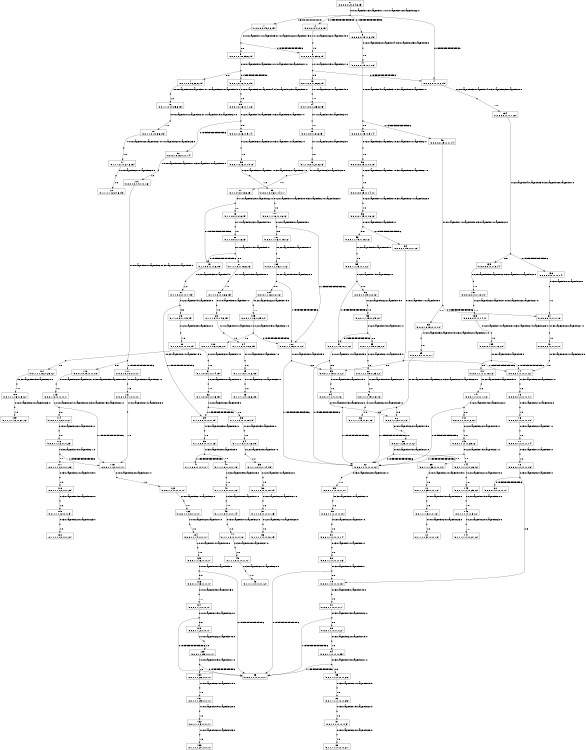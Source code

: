 digraph MDP {
size="8,5"
node [shape=box];
0 -> n0_0 [ arrowhead=none,label="0:r0_WayPoint13_WayPoint11.0r1_WayPoint18_WayPoint22.0" ];
n0_0 [ shape=point,width=0.1,height=0.1,label="" ];
n0_0 -> 1 [ label="0.6400000000000001" ];
n0_0 -> 2 [ label="0.15999999999999998" ];
n0_0 -> 3 [ label="0.15999999999999998" ];
n0_0 -> 4 [ label="0.03999999999999998" ];
1 -> n1_0 [ arrowhead=none,label="0:r0_WayPoint11_WayPoint9.0r1_WayPoint22_WayPoint19.0" ];
n1_0 [ shape=point,width=0.1,height=0.1,label="" ];
n1_0 -> 5 [ label="0.8" ];
n1_0 -> 6 [ label="0.19999999999999996" ];
2 -> n2_0 [ arrowhead=none,label="0:r1_WayPoint22_WayPoint19.0" ];
n2_0 [ shape=point,width=0.1,height=0.1,label="" ];
n2_0 -> 6 [ label="1.0" ];
3 -> n3_0 [ arrowhead=none,label="0:r2_WayPoint30_WayPoint4.0r3_WayPoint25_WayPoint8.0" ];
n3_0 [ shape=point,width=0.1,height=0.1,label="" ];
n3_0 -> 47 [ label="1.0" ];
4 -> n4_0 [ arrowhead=none,label="0:r2_WayPoint30_WayPoint4.0r3_WayPoint25_WayPoint8.0" ];
n4_0 [ shape=point,width=0.1,height=0.1,label="" ];
n4_0 -> 134 [ label="1.0" ];
5 -> n5_0 [ arrowhead=none,label="0:r0_WayPoint9_WayPoint8.0r1_WayPoint19_WayPoint21.0" ];
n5_0 [ shape=point,width=0.1,height=0.1,label="" ];
n5_0 -> 7 [ label="0.8" ];
n5_0 -> 8 [ label="0.19999999999999996" ];
6 -> n6_0 [ arrowhead=none,label="0:r1_WayPoint19_WayPoint21.0" ];
n6_0 [ shape=point,width=0.1,height=0.1,label="" ];
n6_0 -> 4 [ label="0.19999999999999996" ];
n6_0 -> 13 [ label="0.8" ];
7 -> n7_0 [ arrowhead=none,label="0:r0_WayPoint8_WayPoint7.0r1_WayPoint21_WayPoint19.0" ];
n7_0 [ shape=point,width=0.1,height=0.1,label="" ];
n7_0 -> 9 [ label="1.0" ];
8 -> n8_0 [ arrowhead=none,label="0:r2_WayPoint30_WayPoint4.0r3_WayPoint25_WayPoint8.0" ];
n8_0 [ shape=point,width=0.1,height=0.1,label="" ];
n8_0 -> 95 [ label="1.0" ];
9 -> n9_0 [ arrowhead=none,label="0:r0_WayPoint7_WayPoint2.0r1_WayPoint19_WayPoint20.0" ];
n9_0 [ shape=point,width=0.1,height=0.1,label="" ];
n9_0 -> 10 [ label="1.0" ];
10 -> n10_0 [ arrowhead=none,label="0:r0_WayPoint2_WayPoint27.0r1_WayPoint20_WayPoint23.0" ];
n10_0 [ shape=point,width=0.1,height=0.1,label="" ];
n10_0 -> 11 [ label="1.0" ];
11 -> n11_0 [ arrowhead=none,label="0:r0_WayPoint27_WayPoint28.0" ];
n11_0 [ shape=point,width=0.1,height=0.1,label="" ];
n11_0 -> 12 [ label="1.0" ];
13 -> n13_0 [ arrowhead=none,label="0:r1_WayPoint21_WayPoint19.0" ];
n13_0 [ shape=point,width=0.1,height=0.1,label="" ];
n13_0 -> 14 [ label="1.0" ];
14 -> n14_0 [ arrowhead=none,label="0:r1_WayPoint19_WayPoint20.0" ];
n14_0 [ shape=point,width=0.1,height=0.1,label="" ];
n14_0 -> 15 [ label="1.0" ];
15 -> n15_0 [ arrowhead=none,label="0:r1_WayPoint20_WayPoint23.0" ];
n15_0 [ shape=point,width=0.1,height=0.1,label="" ];
n15_0 -> 16 [ label="1.0" ];
16 -> n16_0 [ arrowhead=none,label="0:r1_WayPoint23_WayPoint20.0" ];
n16_0 [ shape=point,width=0.1,height=0.1,label="" ];
n16_0 -> 17 [ label="1.0" ];
17 -> n17_0 [ arrowhead=none,label="0:r1_WayPoint20_WayPoint22.0" ];
n17_0 [ shape=point,width=0.1,height=0.1,label="" ];
n17_0 -> 18 [ label="0.8" ];
n17_0 -> 19 [ label="0.19999999999999996" ];
18 -> n18_0 [ arrowhead=none,label="0:r1_WayPoint22_WayPoint15.0" ];
n18_0 [ shape=point,width=0.1,height=0.1,label="" ];
n18_0 -> 20 [ label="1.0" ];
19 -> n19_0 [ arrowhead=none,label="0:r2_WayPoint30_WayPoint4.0" ];
n19_0 [ shape=point,width=0.1,height=0.1,label="" ];
n19_0 -> 27 [ label="1.0" ];
20 -> n20_0 [ arrowhead=none,label="0:r1_WayPoint15_WayPoint9.0" ];
n20_0 [ shape=point,width=0.1,height=0.1,label="" ];
n20_0 -> 19 [ label="0.19999999999999996" ];
n20_0 -> 21 [ label="0.8" ];
21 -> n21_0 [ arrowhead=none,label="0:r1_WayPoint9_WayPoint8.0" ];
n21_0 [ shape=point,width=0.1,height=0.1,label="" ];
n21_0 -> 22 [ label="1.0" ];
22 -> n22_0 [ arrowhead=none,label="0:r1_WayPoint8_WayPoint7.0" ];
n22_0 [ shape=point,width=0.1,height=0.1,label="" ];
n22_0 -> 23 [ label="1.0" ];
23 -> n23_0 [ arrowhead=none,label="0:r1_WayPoint7_WayPoint2.0" ];
n23_0 [ shape=point,width=0.1,height=0.1,label="" ];
n23_0 -> 24 [ label="1.0" ];
24 -> n24_0 [ arrowhead=none,label="0:r1_WayPoint2_WayPoint27.0" ];
n24_0 [ shape=point,width=0.1,height=0.1,label="" ];
n24_0 -> 25 [ label="1.0" ];
25 -> n25_0 [ arrowhead=none,label="0:r1_WayPoint27_WayPoint28.0" ];
n25_0 [ shape=point,width=0.1,height=0.1,label="" ];
n25_0 -> 26 [ label="1.0" ];
27 -> n27_0 [ arrowhead=none,label="0:r2_WayPoint4_WayPoint3.0" ];
n27_0 [ shape=point,width=0.1,height=0.1,label="" ];
n27_0 -> 28 [ label="0.8" ];
n27_0 -> 29 [ label="0.19999999999999996" ];
28 -> n28_0 [ arrowhead=none,label="0:r2_WayPoint3_WayPoint2.0" ];
n28_0 [ shape=point,width=0.1,height=0.1,label="" ];
n28_0 -> 30 [ label="1.0" ];
29 -> n29_0 [ arrowhead=none,label="0:r3_WayPoint25_WayPoint8.0" ];
n29_0 [ shape=point,width=0.1,height=0.1,label="" ];
n29_0 -> 39 [ label="1.0" ];
30 -> n30_0 [ arrowhead=none,label="0:r2_WayPoint2_WayPoint7.0" ];
n30_0 [ shape=point,width=0.1,height=0.1,label="" ];
n30_0 -> 31 [ label="1.0" ];
31 -> n31_0 [ arrowhead=none,label="0:r2_WayPoint7_WayPoint8.0" ];
n31_0 [ shape=point,width=0.1,height=0.1,label="" ];
n31_0 -> 32 [ label="1.0" ];
32 -> n32_0 [ arrowhead=none,label="0:r2_WayPoint8_WayPoint9.0" ];
n32_0 [ shape=point,width=0.1,height=0.1,label="" ];
n32_0 -> 33 [ label="0.8" ];
n32_0 -> 29 [ label="0.19999999999999996" ];
33 -> n33_0 [ arrowhead=none,label="0:r2_WayPoint9_WayPoint8.0" ];
n33_0 [ shape=point,width=0.1,height=0.1,label="" ];
n33_0 -> 34 [ label="1.0" ];
34 -> n34_0 [ arrowhead=none,label="0:r2_WayPoint8_WayPoint7.0" ];
n34_0 [ shape=point,width=0.1,height=0.1,label="" ];
n34_0 -> 35 [ label="1.0" ];
35 -> n35_0 [ arrowhead=none,label="0:r2_WayPoint7_WayPoint2.0" ];
n35_0 [ shape=point,width=0.1,height=0.1,label="" ];
n35_0 -> 36 [ label="1.0" ];
36 -> n36_0 [ arrowhead=none,label="0:r2_WayPoint2_WayPoint27.0" ];
n36_0 [ shape=point,width=0.1,height=0.1,label="" ];
n36_0 -> 37 [ label="1.0" ];
37 -> n37_0 [ arrowhead=none,label="0:r2_WayPoint27_WayPoint28.0" ];
n37_0 [ shape=point,width=0.1,height=0.1,label="" ];
n37_0 -> 38 [ label="1.0" ];
39 -> n39_0 [ arrowhead=none,label="0:r3_WayPoint8_WayPoint9.0" ];
n39_0 [ shape=point,width=0.1,height=0.1,label="" ];
n39_0 -> 40 [ label="0.8" ];
n39_0 -> 41 [ label="0.19999999999999996" ];
40 -> n40_0 [ arrowhead=none,label="0:r3_WayPoint9_WayPoint8.0" ];
n40_0 [ shape=point,width=0.1,height=0.1,label="" ];
n40_0 -> 42 [ label="1.0" ];
42 -> n42_0 [ arrowhead=none,label="0:r3_WayPoint8_WayPoint7.0" ];
n42_0 [ shape=point,width=0.1,height=0.1,label="" ];
n42_0 -> 43 [ label="1.0" ];
43 -> n43_0 [ arrowhead=none,label="0:r3_WayPoint7_WayPoint2.0" ];
n43_0 [ shape=point,width=0.1,height=0.1,label="" ];
n43_0 -> 44 [ label="1.0" ];
44 -> n44_0 [ arrowhead=none,label="0:r3_WayPoint2_WayPoint27.0" ];
n44_0 [ shape=point,width=0.1,height=0.1,label="" ];
n44_0 -> 45 [ label="1.0" ];
45 -> n45_0 [ arrowhead=none,label="0:r3_WayPoint27_WayPoint28.0" ];
n45_0 [ shape=point,width=0.1,height=0.1,label="" ];
n45_0 -> 46 [ label="1.0" ];
47 -> n47_0 [ arrowhead=none,label="0:r2_WayPoint4_WayPoint3.0r3_WayPoint8_WayPoint7.0" ];
n47_0 [ shape=point,width=0.1,height=0.1,label="" ];
n47_0 -> 48 [ label="0.8" ];
n47_0 -> 49 [ label="0.19999999999999996" ];
48 -> n48_0 [ arrowhead=none,label="0:r2_WayPoint3_WayPoint2.0r3_WayPoint7_WayPoint2.0" ];
n48_0 [ shape=point,width=0.1,height=0.1,label="" ];
n48_0 -> 50 [ label="1.0" ];
49 -> n49_0 [ arrowhead=none,label="0:r0_WayPoint11_WayPoint9.0r3_WayPoint7_WayPoint2.0" ];
n49_0 [ shape=point,width=0.1,height=0.1,label="" ];
n49_0 -> 64 [ label="0.19999999999999996" ];
n49_0 -> 63 [ label="0.8" ];
50 -> n50_0 [ arrowhead=none,label="0:r2_WayPoint2_WayPoint7.0r3_WayPoint2_WayPoint27.0" ];
n50_0 [ shape=point,width=0.1,height=0.1,label="" ];
n50_0 -> 51 [ label="1.0" ];
51 -> n51_0 [ arrowhead=none,label="0:r2_WayPoint7_WayPoint8.0r3_WayPoint27_WayPoint28.0" ];
n51_0 [ shape=point,width=0.1,height=0.1,label="" ];
n51_0 -> 52 [ label="1.0" ];
52 -> n52_0 [ arrowhead=none,label="0:r2_WayPoint8_WayPoint9.0" ];
n52_0 [ shape=point,width=0.1,height=0.1,label="" ];
n52_0 -> 53 [ label="0.8" ];
n52_0 -> 54 [ label="0.19999999999999996" ];
53 -> n53_0 [ arrowhead=none,label="0:r2_WayPoint9_WayPoint15.0" ];
n53_0 [ shape=point,width=0.1,height=0.1,label="" ];
n53_0 -> 55 [ label="1.0" ];
54 -> n54_0 [ arrowhead=none,label="0:r0_WayPoint11_WayPoint9.0" ];
n54_0 [ shape=point,width=0.1,height=0.1,label="" ];
n54_0 -> 74 [ label="0.19999999999999996" ];
n54_0 -> 93 [ label="0.8" ];
55 -> n55_0 [ arrowhead=none,label="0:r2_WayPoint15_WayPoint22.0" ];
n55_0 [ shape=point,width=0.1,height=0.1,label="" ];
n55_0 -> 56 [ label="0.8" ];
n55_0 -> 57 [ label="0.19999999999999996" ];
56 -> n56_0 [ arrowhead=none,label="0:r2_WayPoint22_WayPoint19.0" ];
n56_0 [ shape=point,width=0.1,height=0.1,label="" ];
n56_0 -> 58 [ label="1.0" ];
57 -> n57_0 [ arrowhead=none,label="0:r0_WayPoint11_WayPoint9.0" ];
n57_0 [ shape=point,width=0.1,height=0.1,label="" ];
n57_0 -> 67 [ label="0.19999999999999996" ];
n57_0 -> 93 [ label="0.8" ];
58 -> n58_0 [ arrowhead=none,label="0:r2_WayPoint19_WayPoint21.0" ];
n58_0 [ shape=point,width=0.1,height=0.1,label="" ];
n58_0 -> 57 [ label="0.19999999999999996" ];
n58_0 -> 59 [ label="0.8" ];
59 -> n59_0 [ arrowhead=none,label="0:r2_WayPoint21_WayPoint19.0" ];
n59_0 [ shape=point,width=0.1,height=0.1,label="" ];
n59_0 -> 60 [ label="1.0" ];
60 -> n60_0 [ arrowhead=none,label="0:r2_WayPoint19_WayPoint20.0" ];
n60_0 [ shape=point,width=0.1,height=0.1,label="" ];
n60_0 -> 61 [ label="1.0" ];
61 -> n61_0 [ arrowhead=none,label="0:r2_WayPoint20_WayPoint23.0" ];
n61_0 [ shape=point,width=0.1,height=0.1,label="" ];
n61_0 -> 62 [ label="1.0" ];
63 -> n63_0 [ arrowhead=none,label="0:r0_WayPoint9_WayPoint15.0r3_WayPoint2_WayPoint27.0" ];
n63_0 [ shape=point,width=0.1,height=0.1,label="" ];
n63_0 -> 65 [ label="1.0" ];
64 -> n64_0 [ arrowhead=none,label="0:r3_WayPoint2_WayPoint27.0" ];
n64_0 [ shape=point,width=0.1,height=0.1,label="" ];
n64_0 -> 73 [ label="1.0" ];
65 -> n65_0 [ arrowhead=none,label="0:r0_WayPoint15_WayPoint22.0r3_WayPoint27_WayPoint28.0" ];
n65_0 [ shape=point,width=0.1,height=0.1,label="" ];
n65_0 -> 66 [ label="0.8" ];
n65_0 -> 67 [ label="0.19999999999999996" ];
66 -> n66_0 [ arrowhead=none,label="0:r0_WayPoint22_WayPoint19.0" ];
n66_0 [ shape=point,width=0.1,height=0.1,label="" ];
n66_0 -> 68 [ label="1.0" ];
67 -> n67_0 [ arrowhead=none,label="0:r3_WayPoint28_WayPoint27.0" ];
n67_0 [ shape=point,width=0.1,height=0.1,label="" ];
n67_0 -> 89 [ label="1.0" ];
68 -> n68_0 [ arrowhead=none,label="0:r0_WayPoint19_WayPoint21.0" ];
n68_0 [ shape=point,width=0.1,height=0.1,label="" ];
n68_0 -> 67 [ label="0.19999999999999996" ];
n68_0 -> 69 [ label="0.8" ];
69 -> n69_0 [ arrowhead=none,label="0:r0_WayPoint21_WayPoint19.0" ];
n69_0 [ shape=point,width=0.1,height=0.1,label="" ];
n69_0 -> 70 [ label="1.0" ];
70 -> n70_0 [ arrowhead=none,label="0:r0_WayPoint19_WayPoint20.0" ];
n70_0 [ shape=point,width=0.1,height=0.1,label="" ];
n70_0 -> 71 [ label="1.0" ];
71 -> n71_0 [ arrowhead=none,label="0:r0_WayPoint20_WayPoint23.0" ];
n71_0 [ shape=point,width=0.1,height=0.1,label="" ];
n71_0 -> 72 [ label="1.0" ];
73 -> n73_0 [ arrowhead=none,label="0:r3_WayPoint27_WayPoint28.0" ];
n73_0 [ shape=point,width=0.1,height=0.1,label="" ];
n73_0 -> 74 [ label="1.0" ];
74 -> n74_0 [ arrowhead=none,label="0:r3_WayPoint28_WayPoint27.0" ];
n74_0 [ shape=point,width=0.1,height=0.1,label="" ];
n74_0 -> 75 [ label="1.0" ];
75 -> n75_0 [ arrowhead=none,label="0:r3_WayPoint27_WayPoint2.0" ];
n75_0 [ shape=point,width=0.1,height=0.1,label="" ];
n75_0 -> 76 [ label="1.0" ];
76 -> n76_0 [ arrowhead=none,label="0:r3_WayPoint2_WayPoint7.0" ];
n76_0 [ shape=point,width=0.1,height=0.1,label="" ];
n76_0 -> 77 [ label="1.0" ];
77 -> n77_0 [ arrowhead=none,label="0:r3_WayPoint7_WayPoint8.0" ];
n77_0 [ shape=point,width=0.1,height=0.1,label="" ];
n77_0 -> 78 [ label="1.0" ];
78 -> n78_0 [ arrowhead=none,label="0:r3_WayPoint8_WayPoint9.0" ];
n78_0 [ shape=point,width=0.1,height=0.1,label="" ];
n78_0 -> 80 [ label="0.19999999999999996" ];
n78_0 -> 79 [ label="0.8" ];
79 -> n79_0 [ arrowhead=none,label="0:r3_WayPoint9_WayPoint15.0" ];
n79_0 [ shape=point,width=0.1,height=0.1,label="" ];
n79_0 -> 81 [ label="1.0" ];
81 -> n81_0 [ arrowhead=none,label="0:r3_WayPoint15_WayPoint22.0" ];
n81_0 [ shape=point,width=0.1,height=0.1,label="" ];
n81_0 -> 82 [ label="0.8" ];
n81_0 -> 83 [ label="0.19999999999999996" ];
82 -> n82_0 [ arrowhead=none,label="0:r3_WayPoint22_WayPoint19.0" ];
n82_0 [ shape=point,width=0.1,height=0.1,label="" ];
n82_0 -> 84 [ label="1.0" ];
84 -> n84_0 [ arrowhead=none,label="0:r3_WayPoint19_WayPoint21.0" ];
n84_0 [ shape=point,width=0.1,height=0.1,label="" ];
n84_0 -> 83 [ label="0.19999999999999996" ];
n84_0 -> 85 [ label="0.8" ];
85 -> n85_0 [ arrowhead=none,label="0:r3_WayPoint21_WayPoint19.0" ];
n85_0 [ shape=point,width=0.1,height=0.1,label="" ];
n85_0 -> 86 [ label="1.0" ];
86 -> n86_0 [ arrowhead=none,label="0:r3_WayPoint19_WayPoint20.0" ];
n86_0 [ shape=point,width=0.1,height=0.1,label="" ];
n86_0 -> 87 [ label="1.0" ];
87 -> n87_0 [ arrowhead=none,label="0:r3_WayPoint20_WayPoint23.0" ];
n87_0 [ shape=point,width=0.1,height=0.1,label="" ];
n87_0 -> 88 [ label="1.0" ];
89 -> n89_0 [ arrowhead=none,label="0:r3_WayPoint27_WayPoint2.0" ];
n89_0 [ shape=point,width=0.1,height=0.1,label="" ];
n89_0 -> 90 [ label="1.0" ];
90 -> n90_0 [ arrowhead=none,label="0:r3_WayPoint2_WayPoint7.0" ];
n90_0 [ shape=point,width=0.1,height=0.1,label="" ];
n90_0 -> 91 [ label="1.0" ];
91 -> n91_0 [ arrowhead=none,label="0:r3_WayPoint7_WayPoint8.0" ];
n91_0 [ shape=point,width=0.1,height=0.1,label="" ];
n91_0 -> 92 [ label="1.0" ];
92 -> n92_0 [ arrowhead=none,label="0:r3_WayPoint8_WayPoint9.0" ];
n92_0 [ shape=point,width=0.1,height=0.1,label="" ];
n92_0 -> 83 [ label="0.19999999999999996" ];
n92_0 -> 79 [ label="0.8" ];
93 -> n93_0 [ arrowhead=none,label="0:r0_WayPoint9_WayPoint15.0" ];
n93_0 [ shape=point,width=0.1,height=0.1,label="" ];
n93_0 -> 94 [ label="1.0" ];
94 -> n94_0 [ arrowhead=none,label="0:r0_WayPoint15_WayPoint22.0" ];
n94_0 [ shape=point,width=0.1,height=0.1,label="" ];
n94_0 -> 66 [ label="0.8" ];
n94_0 -> 67 [ label="0.19999999999999996" ];
95 -> n95_0 [ arrowhead=none,label="0:r2_WayPoint4_WayPoint3.0r3_WayPoint8_WayPoint7.0" ];
n95_0 [ shape=point,width=0.1,height=0.1,label="" ];
n95_0 -> 96 [ label="0.8" ];
n95_0 -> 97 [ label="0.19999999999999996" ];
96 -> n96_0 [ arrowhead=none,label="0:r2_WayPoint3_WayPoint2.0r3_WayPoint7_WayPoint2.0" ];
n96_0 [ shape=point,width=0.1,height=0.1,label="" ];
n96_0 -> 98 [ label="1.0" ];
97 -> n97_0 [ arrowhead=none,label="0:r0_WayPoint8_WayPoint7.0r3_WayPoint7_WayPoint8.0" ];
n97_0 [ shape=point,width=0.1,height=0.1,label="" ];
n97_0 -> 110 [ label="1.0" ];
98 -> n98_0 [ arrowhead=none,label="0:r2_WayPoint2_WayPoint7.0r3_WayPoint2_WayPoint27.0" ];
n98_0 [ shape=point,width=0.1,height=0.1,label="" ];
n98_0 -> 99 [ label="1.0" ];
99 -> n99_0 [ arrowhead=none,label="0:r2_WayPoint7_WayPoint8.0r3_WayPoint27_WayPoint28.0" ];
n99_0 [ shape=point,width=0.1,height=0.1,label="" ];
n99_0 -> 100 [ label="1.0" ];
100 -> n100_0 [ arrowhead=none,label="0:r2_WayPoint8_WayPoint9.0" ];
n100_0 [ shape=point,width=0.1,height=0.1,label="" ];
n100_0 -> 101 [ label="0.8" ];
n100_0 -> 102 [ label="0.19999999999999996" ];
101 -> n101_0 [ arrowhead=none,label="0:r2_WayPoint9_WayPoint15.0" ];
n101_0 [ shape=point,width=0.1,height=0.1,label="" ];
n101_0 -> 103 [ label="1.0" ];
102 -> n102_0 [ arrowhead=none,label="0:r0_WayPoint8_WayPoint9.0" ];
n102_0 [ shape=point,width=0.1,height=0.1,label="" ];
n102_0 -> 67 [ label="0.19999999999999996" ];
n102_0 -> 93 [ label="0.8" ];
103 -> n103_0 [ arrowhead=none,label="0:r2_WayPoint15_WayPoint22.0" ];
n103_0 [ shape=point,width=0.1,height=0.1,label="" ];
n103_0 -> 102 [ label="0.19999999999999996" ];
n103_0 -> 104 [ label="0.8" ];
104 -> n104_0 [ arrowhead=none,label="0:r2_WayPoint22_WayPoint19.0" ];
n104_0 [ shape=point,width=0.1,height=0.1,label="" ];
n104_0 -> 105 [ label="1.0" ];
105 -> n105_0 [ arrowhead=none,label="0:r2_WayPoint19_WayPoint21.0" ];
n105_0 [ shape=point,width=0.1,height=0.1,label="" ];
n105_0 -> 102 [ label="0.19999999999999996" ];
n105_0 -> 106 [ label="0.8" ];
106 -> n106_0 [ arrowhead=none,label="0:r2_WayPoint21_WayPoint19.0" ];
n106_0 [ shape=point,width=0.1,height=0.1,label="" ];
n106_0 -> 107 [ label="1.0" ];
107 -> n107_0 [ arrowhead=none,label="0:r2_WayPoint19_WayPoint20.0" ];
n107_0 [ shape=point,width=0.1,height=0.1,label="" ];
n107_0 -> 108 [ label="1.0" ];
108 -> n108_0 [ arrowhead=none,label="0:r2_WayPoint20_WayPoint23.0" ];
n108_0 [ shape=point,width=0.1,height=0.1,label="" ];
n108_0 -> 109 [ label="1.0" ];
110 -> n110_0 [ arrowhead=none,label="0:r0_WayPoint7_WayPoint2.0r3_WayPoint8_WayPoint9.0" ];
n110_0 [ shape=point,width=0.1,height=0.1,label="" ];
n110_0 -> 112 [ label="0.8" ];
n110_0 -> 111 [ label="0.19999999999999996" ];
111 -> n111_0 [ arrowhead=none,label="0:r0_WayPoint2_WayPoint27.0" ];
n111_0 [ shape=point,width=0.1,height=0.1,label="" ];
n111_0 -> 121 [ label="1.0" ];
112 -> n112_0 [ arrowhead=none,label="0:r0_WayPoint2_WayPoint27.0r3_WayPoint9_WayPoint15.0" ];
n112_0 [ shape=point,width=0.1,height=0.1,label="" ];
n112_0 -> 113 [ label="1.0" ];
113 -> n113_0 [ arrowhead=none,label="0:r0_WayPoint27_WayPoint28.0r3_WayPoint15_WayPoint22.0" ];
n113_0 [ shape=point,width=0.1,height=0.1,label="" ];
n113_0 -> 114 [ label="0.8" ];
n113_0 -> 115 [ label="0.19999999999999996" ];
114 -> n114_0 [ arrowhead=none,label="0:r3_WayPoint22_WayPoint19.0" ];
n114_0 [ shape=point,width=0.1,height=0.1,label="" ];
n114_0 -> 116 [ label="1.0" ];
115 -> n115_0 [ arrowhead=none,label="0:r0_WayPoint28_WayPoint27.0" ];
n115_0 [ shape=point,width=0.1,height=0.1,label="" ];
n115_0 -> 122 [ label="1.0" ];
116 -> n116_0 [ arrowhead=none,label="0:r3_WayPoint19_WayPoint21.0" ];
n116_0 [ shape=point,width=0.1,height=0.1,label="" ];
n116_0 -> 115 [ label="0.19999999999999996" ];
n116_0 -> 117 [ label="0.8" ];
117 -> n117_0 [ arrowhead=none,label="0:r3_WayPoint21_WayPoint19.0" ];
n117_0 [ shape=point,width=0.1,height=0.1,label="" ];
n117_0 -> 118 [ label="1.0" ];
118 -> n118_0 [ arrowhead=none,label="0:r3_WayPoint19_WayPoint20.0" ];
n118_0 [ shape=point,width=0.1,height=0.1,label="" ];
n118_0 -> 119 [ label="1.0" ];
119 -> n119_0 [ arrowhead=none,label="0:r3_WayPoint20_WayPoint23.0" ];
n119_0 [ shape=point,width=0.1,height=0.1,label="" ];
n119_0 -> 120 [ label="1.0" ];
121 -> n121_0 [ arrowhead=none,label="0:r0_WayPoint27_WayPoint28.0" ];
n121_0 [ shape=point,width=0.1,height=0.1,label="" ];
n121_0 -> 115 [ label="1.0" ];
122 -> n122_0 [ arrowhead=none,label="0:r0_WayPoint27_WayPoint2.0" ];
n122_0 [ shape=point,width=0.1,height=0.1,label="" ];
n122_0 -> 123 [ label="1.0" ];
123 -> n123_0 [ arrowhead=none,label="0:r0_WayPoint2_WayPoint7.0" ];
n123_0 [ shape=point,width=0.1,height=0.1,label="" ];
n123_0 -> 124 [ label="1.0" ];
124 -> n124_0 [ arrowhead=none,label="0:r0_WayPoint7_WayPoint8.0" ];
n124_0 [ shape=point,width=0.1,height=0.1,label="" ];
n124_0 -> 125 [ label="1.0" ];
125 -> n125_0 [ arrowhead=none,label="0:r0_WayPoint8_WayPoint9.0" ];
n125_0 [ shape=point,width=0.1,height=0.1,label="" ];
n125_0 -> 83 [ label="0.19999999999999996" ];
n125_0 -> 126 [ label="0.8" ];
126 -> n126_0 [ arrowhead=none,label="0:r0_WayPoint9_WayPoint15.0" ];
n126_0 [ shape=point,width=0.1,height=0.1,label="" ];
n126_0 -> 127 [ label="1.0" ];
127 -> n127_0 [ arrowhead=none,label="0:r0_WayPoint15_WayPoint22.0" ];
n127_0 [ shape=point,width=0.1,height=0.1,label="" ];
n127_0 -> 128 [ label="0.8" ];
n127_0 -> 83 [ label="0.19999999999999996" ];
128 -> n128_0 [ arrowhead=none,label="0:r0_WayPoint22_WayPoint19.0" ];
n128_0 [ shape=point,width=0.1,height=0.1,label="" ];
n128_0 -> 129 [ label="1.0" ];
129 -> n129_0 [ arrowhead=none,label="0:r0_WayPoint19_WayPoint21.0" ];
n129_0 [ shape=point,width=0.1,height=0.1,label="" ];
n129_0 -> 130 [ label="0.8" ];
n129_0 -> 83 [ label="0.19999999999999996" ];
130 -> n130_0 [ arrowhead=none,label="0:r0_WayPoint21_WayPoint19.0" ];
n130_0 [ shape=point,width=0.1,height=0.1,label="" ];
n130_0 -> 131 [ label="1.0" ];
131 -> n131_0 [ arrowhead=none,label="0:r0_WayPoint19_WayPoint20.0" ];
n131_0 [ shape=point,width=0.1,height=0.1,label="" ];
n131_0 -> 132 [ label="1.0" ];
132 -> n132_0 [ arrowhead=none,label="0:r0_WayPoint20_WayPoint23.0" ];
n132_0 [ shape=point,width=0.1,height=0.1,label="" ];
n132_0 -> 133 [ label="1.0" ];
134 -> n134_0 [ arrowhead=none,label="0:r2_WayPoint4_WayPoint3.0r3_WayPoint8_WayPoint7.0" ];
n134_0 [ shape=point,width=0.1,height=0.1,label="" ];
n134_0 -> 135 [ label="0.8" ];
n134_0 -> 136 [ label="0.19999999999999996" ];
135 -> n135_0 [ arrowhead=none,label="0:r2_WayPoint3_WayPoint2.0r3_WayPoint7_WayPoint2.0" ];
n135_0 [ shape=point,width=0.1,height=0.1,label="" ];
n135_0 -> 137 [ label="1.0" ];
136 -> n136_0 [ arrowhead=none,label="0:r3_WayPoint7_WayPoint2.0" ];
n136_0 [ shape=point,width=0.1,height=0.1,label="" ];
n136_0 -> 64 [ label="1.0" ];
137 -> n137_0 [ arrowhead=none,label="0:r2_WayPoint2_WayPoint7.0r3_WayPoint2_WayPoint27.0" ];
n137_0 [ shape=point,width=0.1,height=0.1,label="" ];
n137_0 -> 138 [ label="1.0" ];
138 -> n138_0 [ arrowhead=none,label="0:r2_WayPoint7_WayPoint8.0r3_WayPoint27_WayPoint28.0" ];
n138_0 [ shape=point,width=0.1,height=0.1,label="" ];
n138_0 -> 139 [ label="1.0" ];
139 -> n139_0 [ arrowhead=none,label="0:r2_WayPoint8_WayPoint9.0" ];
n139_0 [ shape=point,width=0.1,height=0.1,label="" ];
n139_0 -> 74 [ label="0.19999999999999996" ];
n139_0 -> 140 [ label="0.8" ];
140 -> n140_0 [ arrowhead=none,label="0:r2_WayPoint9_WayPoint15.0" ];
n140_0 [ shape=point,width=0.1,height=0.1,label="" ];
n140_0 -> 141 [ label="1.0" ];
141 -> n141_0 [ arrowhead=none,label="0:r2_WayPoint15_WayPoint22.0" ];
n141_0 [ shape=point,width=0.1,height=0.1,label="" ];
n141_0 -> 67 [ label="0.19999999999999996" ];
n141_0 -> 142 [ label="0.8" ];
142 -> n142_0 [ arrowhead=none,label="0:r2_WayPoint22_WayPoint19.0" ];
n142_0 [ shape=point,width=0.1,height=0.1,label="" ];
n142_0 -> 143 [ label="1.0" ];
143 -> n143_0 [ arrowhead=none,label="0:r2_WayPoint19_WayPoint21.0" ];
n143_0 [ shape=point,width=0.1,height=0.1,label="" ];
n143_0 -> 144 [ label="0.8" ];
n143_0 -> 67 [ label="0.19999999999999996" ];
144 -> n144_0 [ arrowhead=none,label="0:r2_WayPoint21_WayPoint19.0" ];
n144_0 [ shape=point,width=0.1,height=0.1,label="" ];
n144_0 -> 145 [ label="1.0" ];
145 -> n145_0 [ arrowhead=none,label="0:r2_WayPoint19_WayPoint20.0" ];
n145_0 [ shape=point,width=0.1,height=0.1,label="" ];
n145_0 -> 146 [ label="1.0" ];
146 -> n146_0 [ arrowhead=none,label="0:r2_WayPoint20_WayPoint23.0" ];
n146_0 [ shape=point,width=0.1,height=0.1,label="" ];
n146_0 -> 147 [ label="1.0" ];
0 [label="0\n(0,0,0,0,0,21,24,6,15)"]
1 [label="1\n(0,0,0,0,0,19,2,6,15)"]
2 [label="2\n(0,0,0,0,0,-1,2,6,15)"]
3 [label="3\n(0,0,0,0,0,19,-1,6,15)"]
4 [label="4\n(0,0,0,0,0,-1,-1,6,15)"]
5 [label="5\n(0,0,0,1,0,18,25,6,15)"]
6 [label="6\n(0,0,0,0,0,-1,25,6,15)"]
7 [label="7\n(0,0,1,1,0,16,26,6,15)"]
8 [label="8\n(0,0,0,1,0,16,-1,6,15)"]
9 [label="9\n(0,0,1,1,0,14,25,6,15)"]
10 [label="10\n(0,0,1,1,0,10,3,6,15)"]
11 [label="11\n(0,1,1,1,0,11,27,6,15)"]
12 [label="12\n(0,1,1,1,1,12,27,6,15)"]
13 [label="13\n(0,0,1,0,0,-1,26,6,15)"]
14 [label="14\n(0,0,1,0,0,-1,25,6,15)"]
15 [label="15\n(0,0,1,0,0,-1,3,6,15)"]
16 [label="16\n(0,1,1,0,0,-1,27,6,15)"]
17 [label="17\n(0,1,1,0,0,-1,3,6,15)"]
18 [label="18\n(0,1,1,0,0,-1,2,6,15)"]
19 [label="19\n(0,1,1,0,0,-1,-1,6,15)"]
20 [label="20\n(0,1,1,0,0,-1,1,6,15)"]
21 [label="21\n(0,1,1,1,0,-1,18,6,15)"]
22 [label="22\n(0,1,1,1,0,-1,16,6,15)"]
23 [label="23\n(0,1,1,1,0,-1,14,6,15)"]
24 [label="24\n(0,1,1,1,0,-1,10,6,15)"]
25 [label="25\n(0,1,1,1,0,-1,11,6,15)"]
26 [label="26\n(0,1,1,1,1,-1,12,6,15)"]
27 [label="27\n(0,1,1,0,0,-1,-1,7,15)"]
28 [label="28\n(0,1,1,0,0,-1,-1,9,15)"]
29 [label="29\n(0,1,1,0,0,-1,-1,-1,15)"]
30 [label="30\n(0,1,1,0,0,-1,-1,10,15)"]
31 [label="31\n(0,1,1,0,0,-1,-1,14,15)"]
32 [label="32\n(0,1,1,0,0,-1,-1,16,15)"]
33 [label="33\n(0,1,1,1,0,-1,-1,18,15)"]
34 [label="34\n(0,1,1,1,0,-1,-1,16,15)"]
35 [label="35\n(0,1,1,1,0,-1,-1,14,15)"]
36 [label="36\n(0,1,1,1,0,-1,-1,10,15)"]
37 [label="37\n(0,1,1,1,0,-1,-1,11,15)"]
38 [label="38\n(0,1,1,1,1,-1,-1,12,15)"]
39 [label="39\n(0,1,1,0,0,-1,-1,-1,16)"]
40 [label="40\n(0,1,1,1,0,-1,-1,-1,18)"]
41 [label="41\n(0,1,1,0,0,-1,-1,-1,-1)"]
42 [label="42\n(0,1,1,1,0,-1,-1,-1,16)"]
43 [label="43\n(0,1,1,1,0,-1,-1,-1,14)"]
44 [label="44\n(0,1,1,1,0,-1,-1,-1,10)"]
45 [label="45\n(0,1,1,1,0,-1,-1,-1,11)"]
46 [label="46\n(0,1,1,1,1,-1,-1,-1,12)"]
47 [label="47\n(0,0,0,0,0,19,-1,7,16)"]
48 [label="48\n(0,0,0,0,0,19,-1,9,14)"]
49 [label="49\n(0,0,0,0,0,19,-1,-1,14)"]
50 [label="50\n(0,0,0,0,0,19,-1,10,10)"]
51 [label="51\n(0,0,0,0,0,19,-1,14,11)"]
52 [label="52\n(0,0,0,0,1,19,-1,16,12)"]
53 [label="53\n(0,0,0,1,1,19,-1,18,12)"]
54 [label="54\n(0,0,0,0,1,19,-1,-1,12)"]
55 [label="55\n(0,0,0,1,1,19,-1,1,12)"]
56 [label="56\n(0,0,0,1,1,19,-1,2,12)"]
57 [label="57\n(0,0,0,1,1,19,-1,-1,12)"]
58 [label="58\n(0,0,0,1,1,19,-1,25,12)"]
59 [label="59\n(0,0,1,1,1,19,-1,26,12)"]
60 [label="60\n(0,0,1,1,1,19,-1,25,12)"]
61 [label="61\n(0,0,1,1,1,19,-1,3,12)"]
62 [label="62\n(0,1,1,1,1,19,-1,27,12)"]
63 [label="63\n(0,0,0,1,0,18,-1,-1,10)"]
64 [label="64\n(0,0,0,0,0,-1,-1,-1,10)"]
65 [label="65\n(0,0,0,1,0,1,-1,-1,11)"]
66 [label="66\n(0,0,0,1,1,2,-1,-1,12)"]
67 [label="67\n(0,0,0,1,1,-1,-1,-1,12)"]
68 [label="68\n(0,0,0,1,1,25,-1,-1,12)"]
69 [label="69\n(0,0,1,1,1,26,-1,-1,12)"]
70 [label="70\n(0,0,1,1,1,25,-1,-1,12)"]
71 [label="71\n(0,0,1,1,1,3,-1,-1,12)"]
72 [label="72\n(0,1,1,1,1,27,-1,-1,12)"]
73 [label="73\n(0,0,0,0,0,-1,-1,-1,11)"]
74 [label="74\n(0,0,0,0,1,-1,-1,-1,12)"]
75 [label="75\n(0,0,0,0,1,-1,-1,-1,11)"]
76 [label="76\n(0,0,0,0,1,-1,-1,-1,10)"]
77 [label="77\n(0,0,0,0,1,-1,-1,-1,14)"]
78 [label="78\n(0,0,0,0,1,-1,-1,-1,16)"]
79 [label="79\n(0,0,0,1,1,-1,-1,-1,18)"]
80 [label="80\n(0,0,0,0,1,-1,-1,-1,-1)"]
81 [label="81\n(0,0,0,1,1,-1,-1,-1,1)"]
82 [label="82\n(0,0,0,1,1,-1,-1,-1,2)"]
83 [label="83\n(0,0,0,1,1,-1,-1,-1,-1)"]
84 [label="84\n(0,0,0,1,1,-1,-1,-1,25)"]
85 [label="85\n(0,0,1,1,1,-1,-1,-1,26)"]
86 [label="86\n(0,0,1,1,1,-1,-1,-1,25)"]
87 [label="87\n(0,0,1,1,1,-1,-1,-1,3)"]
88 [label="88\n(0,1,1,1,1,-1,-1,-1,27)"]
89 [label="89\n(0,0,0,1,1,-1,-1,-1,11)"]
90 [label="90\n(0,0,0,1,1,-1,-1,-1,10)"]
91 [label="91\n(0,0,0,1,1,-1,-1,-1,14)"]
92 [label="92\n(0,0,0,1,1,-1,-1,-1,16)"]
93 [label="93\n(0,0,0,1,1,18,-1,-1,12)"]
94 [label="94\n(0,0,0,1,1,1,-1,-1,12)"]
95 [label="95\n(0,0,0,1,0,16,-1,7,16)"]
96 [label="96\n(0,0,0,1,0,16,-1,9,14)"]
97 [label="97\n(0,0,0,1,0,16,-1,-1,14)"]
98 [label="98\n(0,0,0,1,0,16,-1,10,10)"]
99 [label="99\n(0,0,0,1,0,16,-1,14,11)"]
100 [label="100\n(0,0,0,1,1,16,-1,16,12)"]
101 [label="101\n(0,0,0,1,1,16,-1,18,12)"]
102 [label="102\n(0,0,0,1,1,16,-1,-1,12)"]
103 [label="103\n(0,0,0,1,1,16,-1,1,12)"]
104 [label="104\n(0,0,0,1,1,16,-1,2,12)"]
105 [label="105\n(0,0,0,1,1,16,-1,25,12)"]
106 [label="106\n(0,0,1,1,1,16,-1,26,12)"]
107 [label="107\n(0,0,1,1,1,16,-1,25,12)"]
108 [label="108\n(0,0,1,1,1,16,-1,3,12)"]
109 [label="109\n(0,1,1,1,1,16,-1,27,12)"]
110 [label="110\n(0,0,0,1,0,14,-1,-1,16)"]
111 [label="111\n(0,0,0,1,0,10,-1,-1,-1)"]
112 [label="112\n(0,0,0,1,0,10,-1,-1,18)"]
113 [label="113\n(0,0,0,1,0,11,-1,-1,1)"]
114 [label="114\n(0,0,0,1,1,12,-1,-1,2)"]
115 [label="115\n(0,0,0,1,1,12,-1,-1,-1)"]
116 [label="116\n(0,0,0,1,1,12,-1,-1,25)"]
117 [label="117\n(0,0,1,1,1,12,-1,-1,26)"]
118 [label="118\n(0,0,1,1,1,12,-1,-1,25)"]
119 [label="119\n(0,0,1,1,1,12,-1,-1,3)"]
120 [label="120\n(0,1,1,1,1,12,-1,-1,27)"]
121 [label="121\n(0,0,0,1,0,11,-1,-1,-1)"]
122 [label="122\n(0,0,0,1,1,11,-1,-1,-1)"]
123 [label="123\n(0,0,0,1,1,10,-1,-1,-1)"]
124 [label="124\n(0,0,0,1,1,14,-1,-1,-1)"]
125 [label="125\n(0,0,0,1,1,16,-1,-1,-1)"]
126 [label="126\n(0,0,0,1,1,18,-1,-1,-1)"]
127 [label="127\n(0,0,0,1,1,1,-1,-1,-1)"]
128 [label="128\n(0,0,0,1,1,2,-1,-1,-1)"]
129 [label="129\n(0,0,0,1,1,25,-1,-1,-1)"]
130 [label="130\n(0,0,1,1,1,26,-1,-1,-1)"]
131 [label="131\n(0,0,1,1,1,25,-1,-1,-1)"]
132 [label="132\n(0,0,1,1,1,3,-1,-1,-1)"]
133 [label="133\n(0,1,1,1,1,27,-1,-1,-1)"]
134 [label="134\n(0,0,0,0,0,-1,-1,7,16)"]
135 [label="135\n(0,0,0,0,0,-1,-1,9,14)"]
136 [label="136\n(0,0,0,0,0,-1,-1,-1,14)"]
137 [label="137\n(0,0,0,0,0,-1,-1,10,10)"]
138 [label="138\n(0,0,0,0,0,-1,-1,14,11)"]
139 [label="139\n(0,0,0,0,1,-1,-1,16,12)"]
140 [label="140\n(0,0,0,1,1,-1,-1,18,12)"]
141 [label="141\n(0,0,0,1,1,-1,-1,1,12)"]
142 [label="142\n(0,0,0,1,1,-1,-1,2,12)"]
143 [label="143\n(0,0,0,1,1,-1,-1,25,12)"]
144 [label="144\n(0,0,1,1,1,-1,-1,26,12)"]
145 [label="145\n(0,0,1,1,1,-1,-1,25,12)"]
146 [label="146\n(0,0,1,1,1,-1,-1,3,12)"]
147 [label="147\n(0,1,1,1,1,-1,-1,27,12)"]
}
